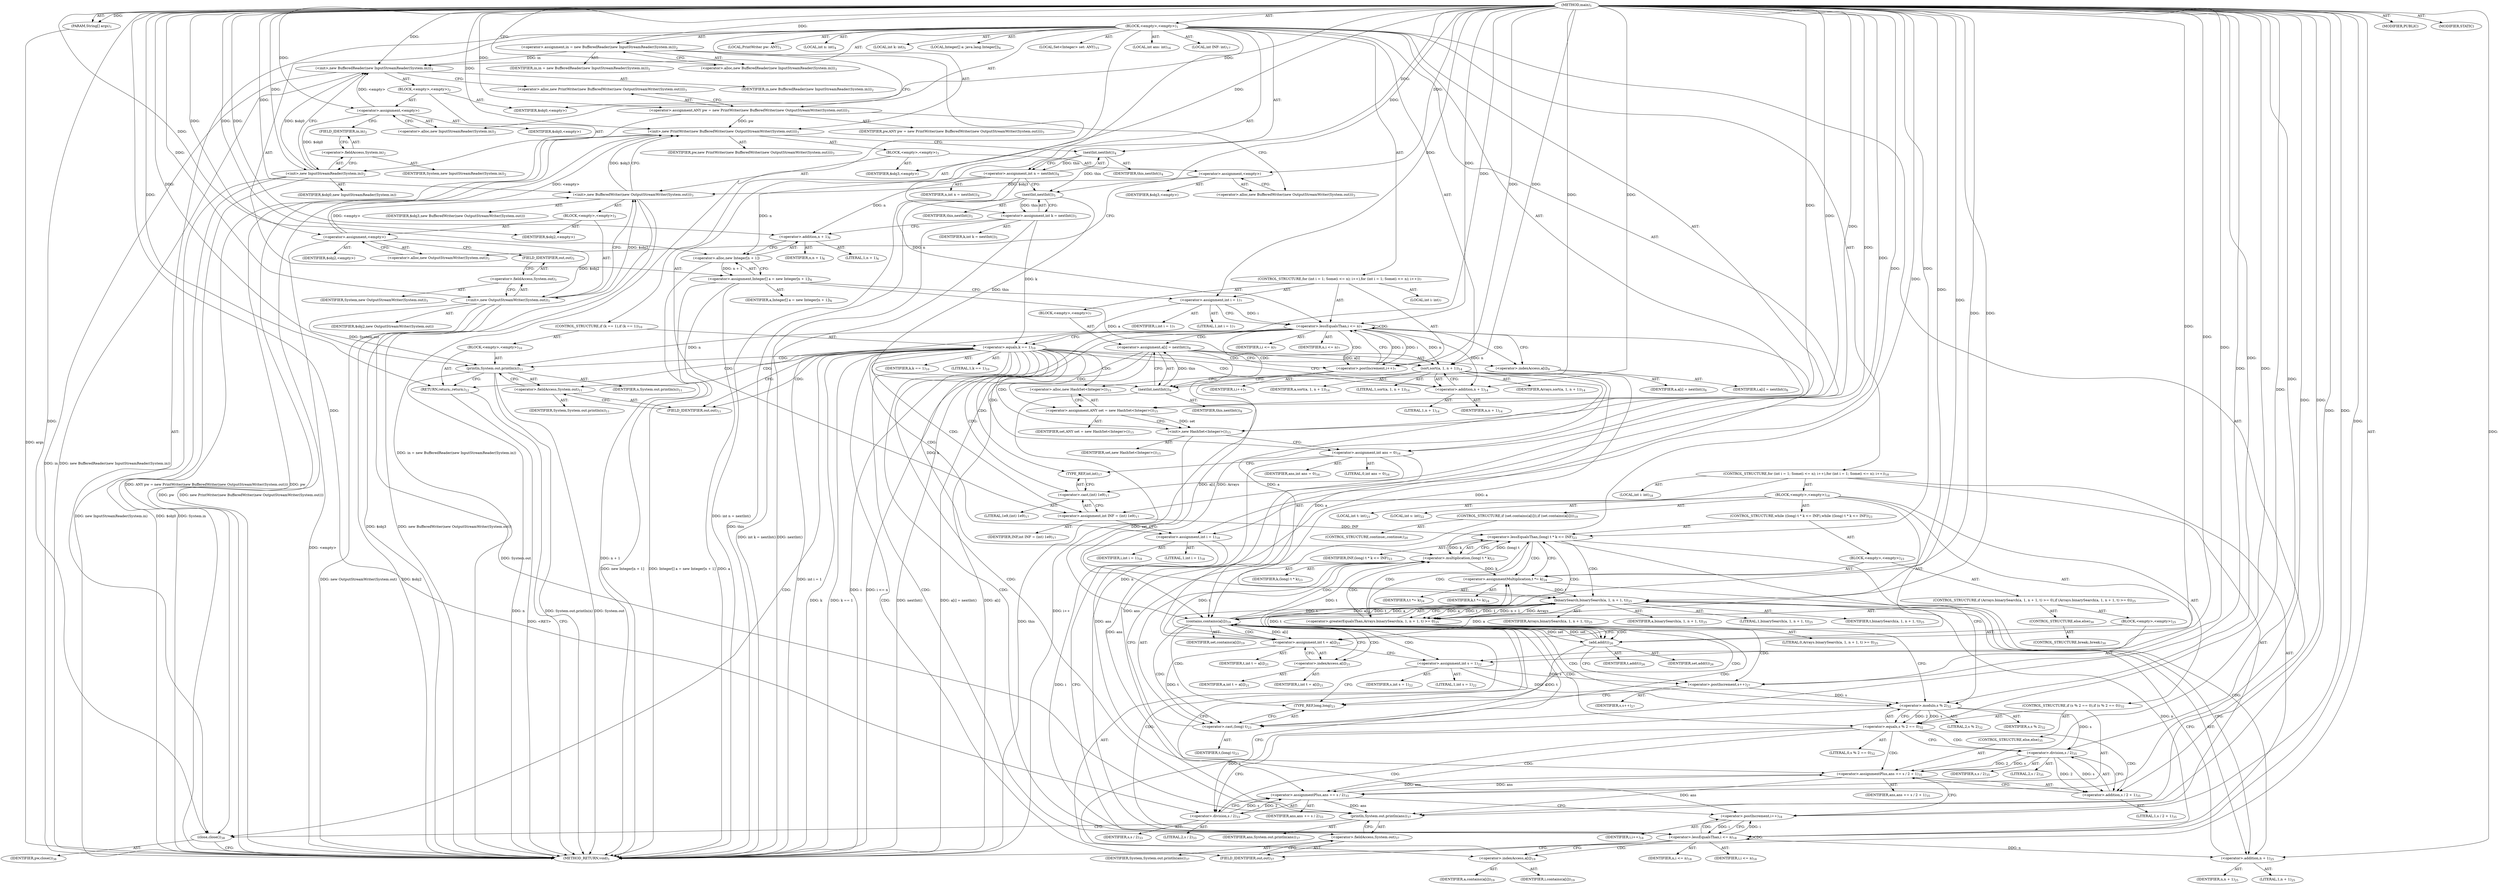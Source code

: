 digraph "main" {  
"21" [label = <(METHOD,main)<SUB>1</SUB>> ]
"22" [label = <(PARAM,String[] args)<SUB>1</SUB>> ]
"23" [label = <(BLOCK,&lt;empty&gt;,&lt;empty&gt;)<SUB>1</SUB>> ]
"24" [label = <(&lt;operator&gt;.assignment,in = new BufferedReader(new InputStreamReader(System.in)))<SUB>2</SUB>> ]
"25" [label = <(IDENTIFIER,in,in = new BufferedReader(new InputStreamReader(System.in)))<SUB>2</SUB>> ]
"26" [label = <(&lt;operator&gt;.alloc,new BufferedReader(new InputStreamReader(System.in)))<SUB>2</SUB>> ]
"27" [label = <(&lt;init&gt;,new BufferedReader(new InputStreamReader(System.in)))<SUB>2</SUB>> ]
"28" [label = <(IDENTIFIER,in,new BufferedReader(new InputStreamReader(System.in)))<SUB>2</SUB>> ]
"29" [label = <(BLOCK,&lt;empty&gt;,&lt;empty&gt;)<SUB>2</SUB>> ]
"30" [label = <(&lt;operator&gt;.assignment,&lt;empty&gt;)> ]
"31" [label = <(IDENTIFIER,$obj0,&lt;empty&gt;)> ]
"32" [label = <(&lt;operator&gt;.alloc,new InputStreamReader(System.in))<SUB>2</SUB>> ]
"33" [label = <(&lt;init&gt;,new InputStreamReader(System.in))<SUB>2</SUB>> ]
"34" [label = <(IDENTIFIER,$obj0,new InputStreamReader(System.in))> ]
"35" [label = <(&lt;operator&gt;.fieldAccess,System.in)<SUB>2</SUB>> ]
"36" [label = <(IDENTIFIER,System,new InputStreamReader(System.in))<SUB>2</SUB>> ]
"37" [label = <(FIELD_IDENTIFIER,in,in)<SUB>2</SUB>> ]
"38" [label = <(IDENTIFIER,$obj0,&lt;empty&gt;)> ]
"4" [label = <(LOCAL,PrintWriter pw: ANY)<SUB>3</SUB>> ]
"39" [label = <(&lt;operator&gt;.assignment,ANY pw = new PrintWriter(new BufferedWriter(new OutputStreamWriter(System.out))))<SUB>3</SUB>> ]
"40" [label = <(IDENTIFIER,pw,ANY pw = new PrintWriter(new BufferedWriter(new OutputStreamWriter(System.out))))<SUB>3</SUB>> ]
"41" [label = <(&lt;operator&gt;.alloc,new PrintWriter(new BufferedWriter(new OutputStreamWriter(System.out))))<SUB>3</SUB>> ]
"42" [label = <(&lt;init&gt;,new PrintWriter(new BufferedWriter(new OutputStreamWriter(System.out))))<SUB>3</SUB>> ]
"3" [label = <(IDENTIFIER,pw,new PrintWriter(new BufferedWriter(new OutputStreamWriter(System.out))))<SUB>3</SUB>> ]
"43" [label = <(BLOCK,&lt;empty&gt;,&lt;empty&gt;)<SUB>3</SUB>> ]
"44" [label = <(&lt;operator&gt;.assignment,&lt;empty&gt;)> ]
"45" [label = <(IDENTIFIER,$obj3,&lt;empty&gt;)> ]
"46" [label = <(&lt;operator&gt;.alloc,new BufferedWriter(new OutputStreamWriter(System.out)))<SUB>3</SUB>> ]
"47" [label = <(&lt;init&gt;,new BufferedWriter(new OutputStreamWriter(System.out)))<SUB>3</SUB>> ]
"48" [label = <(IDENTIFIER,$obj3,new BufferedWriter(new OutputStreamWriter(System.out)))> ]
"49" [label = <(BLOCK,&lt;empty&gt;,&lt;empty&gt;)<SUB>3</SUB>> ]
"50" [label = <(&lt;operator&gt;.assignment,&lt;empty&gt;)> ]
"51" [label = <(IDENTIFIER,$obj2,&lt;empty&gt;)> ]
"52" [label = <(&lt;operator&gt;.alloc,new OutputStreamWriter(System.out))<SUB>3</SUB>> ]
"53" [label = <(&lt;init&gt;,new OutputStreamWriter(System.out))<SUB>3</SUB>> ]
"54" [label = <(IDENTIFIER,$obj2,new OutputStreamWriter(System.out))> ]
"55" [label = <(&lt;operator&gt;.fieldAccess,System.out)<SUB>3</SUB>> ]
"56" [label = <(IDENTIFIER,System,new OutputStreamWriter(System.out))<SUB>3</SUB>> ]
"57" [label = <(FIELD_IDENTIFIER,out,out)<SUB>3</SUB>> ]
"58" [label = <(IDENTIFIER,$obj2,&lt;empty&gt;)> ]
"59" [label = <(IDENTIFIER,$obj3,&lt;empty&gt;)> ]
"60" [label = <(LOCAL,int n: int)<SUB>4</SUB>> ]
"61" [label = <(&lt;operator&gt;.assignment,int n = nextInt())<SUB>4</SUB>> ]
"62" [label = <(IDENTIFIER,n,int n = nextInt())<SUB>4</SUB>> ]
"63" [label = <(nextInt,nextInt())<SUB>4</SUB>> ]
"64" [label = <(IDENTIFIER,this,nextInt())<SUB>4</SUB>> ]
"65" [label = <(LOCAL,int k: int)<SUB>5</SUB>> ]
"66" [label = <(&lt;operator&gt;.assignment,int k = nextInt())<SUB>5</SUB>> ]
"67" [label = <(IDENTIFIER,k,int k = nextInt())<SUB>5</SUB>> ]
"68" [label = <(nextInt,nextInt())<SUB>5</SUB>> ]
"69" [label = <(IDENTIFIER,this,nextInt())<SUB>5</SUB>> ]
"70" [label = <(LOCAL,Integer[] a: java.lang.Integer[])<SUB>6</SUB>> ]
"71" [label = <(&lt;operator&gt;.assignment,Integer[] a = new Integer[n + 1])<SUB>6</SUB>> ]
"72" [label = <(IDENTIFIER,a,Integer[] a = new Integer[n + 1])<SUB>6</SUB>> ]
"73" [label = <(&lt;operator&gt;.alloc,new Integer[n + 1])> ]
"74" [label = <(&lt;operator&gt;.addition,n + 1)<SUB>6</SUB>> ]
"75" [label = <(IDENTIFIER,n,n + 1)<SUB>6</SUB>> ]
"76" [label = <(LITERAL,1,n + 1)<SUB>6</SUB>> ]
"77" [label = <(CONTROL_STRUCTURE,for (int i = 1; Some(i &lt;= n); i++),for (int i = 1; Some(i &lt;= n); i++))<SUB>7</SUB>> ]
"78" [label = <(LOCAL,int i: int)<SUB>7</SUB>> ]
"79" [label = <(&lt;operator&gt;.assignment,int i = 1)<SUB>7</SUB>> ]
"80" [label = <(IDENTIFIER,i,int i = 1)<SUB>7</SUB>> ]
"81" [label = <(LITERAL,1,int i = 1)<SUB>7</SUB>> ]
"82" [label = <(&lt;operator&gt;.lessEqualsThan,i &lt;= n)<SUB>7</SUB>> ]
"83" [label = <(IDENTIFIER,i,i &lt;= n)<SUB>7</SUB>> ]
"84" [label = <(IDENTIFIER,n,i &lt;= n)<SUB>7</SUB>> ]
"85" [label = <(&lt;operator&gt;.postIncrement,i++)<SUB>7</SUB>> ]
"86" [label = <(IDENTIFIER,i,i++)<SUB>7</SUB>> ]
"87" [label = <(BLOCK,&lt;empty&gt;,&lt;empty&gt;)<SUB>7</SUB>> ]
"88" [label = <(&lt;operator&gt;.assignment,a[i] = nextInt())<SUB>8</SUB>> ]
"89" [label = <(&lt;operator&gt;.indexAccess,a[i])<SUB>8</SUB>> ]
"90" [label = <(IDENTIFIER,a,a[i] = nextInt())<SUB>8</SUB>> ]
"91" [label = <(IDENTIFIER,i,a[i] = nextInt())<SUB>8</SUB>> ]
"92" [label = <(nextInt,nextInt())<SUB>8</SUB>> ]
"93" [label = <(IDENTIFIER,this,nextInt())<SUB>8</SUB>> ]
"94" [label = <(CONTROL_STRUCTURE,if (k == 1),if (k == 1))<SUB>10</SUB>> ]
"95" [label = <(&lt;operator&gt;.equals,k == 1)<SUB>10</SUB>> ]
"96" [label = <(IDENTIFIER,k,k == 1)<SUB>10</SUB>> ]
"97" [label = <(LITERAL,1,k == 1)<SUB>10</SUB>> ]
"98" [label = <(BLOCK,&lt;empty&gt;,&lt;empty&gt;)<SUB>10</SUB>> ]
"99" [label = <(println,System.out.println(n))<SUB>11</SUB>> ]
"100" [label = <(&lt;operator&gt;.fieldAccess,System.out)<SUB>11</SUB>> ]
"101" [label = <(IDENTIFIER,System,System.out.println(n))<SUB>11</SUB>> ]
"102" [label = <(FIELD_IDENTIFIER,out,out)<SUB>11</SUB>> ]
"103" [label = <(IDENTIFIER,n,System.out.println(n))<SUB>11</SUB>> ]
"104" [label = <(RETURN,return;,return;)<SUB>12</SUB>> ]
"105" [label = <(sort,sort(a, 1, n + 1))<SUB>14</SUB>> ]
"106" [label = <(IDENTIFIER,Arrays,sort(a, 1, n + 1))<SUB>14</SUB>> ]
"107" [label = <(IDENTIFIER,a,sort(a, 1, n + 1))<SUB>14</SUB>> ]
"108" [label = <(LITERAL,1,sort(a, 1, n + 1))<SUB>14</SUB>> ]
"109" [label = <(&lt;operator&gt;.addition,n + 1)<SUB>14</SUB>> ]
"110" [label = <(IDENTIFIER,n,n + 1)<SUB>14</SUB>> ]
"111" [label = <(LITERAL,1,n + 1)<SUB>14</SUB>> ]
"6" [label = <(LOCAL,Set&lt;Integer&gt; set: ANY)<SUB>15</SUB>> ]
"112" [label = <(&lt;operator&gt;.assignment,ANY set = new HashSet&lt;Integer&gt;())<SUB>15</SUB>> ]
"113" [label = <(IDENTIFIER,set,ANY set = new HashSet&lt;Integer&gt;())<SUB>15</SUB>> ]
"114" [label = <(&lt;operator&gt;.alloc,new HashSet&lt;Integer&gt;())<SUB>15</SUB>> ]
"115" [label = <(&lt;init&gt;,new HashSet&lt;Integer&gt;())<SUB>15</SUB>> ]
"5" [label = <(IDENTIFIER,set,new HashSet&lt;Integer&gt;())<SUB>15</SUB>> ]
"116" [label = <(LOCAL,int ans: int)<SUB>16</SUB>> ]
"117" [label = <(&lt;operator&gt;.assignment,int ans = 0)<SUB>16</SUB>> ]
"118" [label = <(IDENTIFIER,ans,int ans = 0)<SUB>16</SUB>> ]
"119" [label = <(LITERAL,0,int ans = 0)<SUB>16</SUB>> ]
"120" [label = <(LOCAL,int INF: int)<SUB>17</SUB>> ]
"121" [label = <(&lt;operator&gt;.assignment,int INF = (int) 1e9)<SUB>17</SUB>> ]
"122" [label = <(IDENTIFIER,INF,int INF = (int) 1e9)<SUB>17</SUB>> ]
"123" [label = <(&lt;operator&gt;.cast,(int) 1e9)<SUB>17</SUB>> ]
"124" [label = <(TYPE_REF,int,int)<SUB>17</SUB>> ]
"125" [label = <(LITERAL,1e9,(int) 1e9)<SUB>17</SUB>> ]
"126" [label = <(CONTROL_STRUCTURE,for (int i = 1; Some(i &lt;= n); i++),for (int i = 1; Some(i &lt;= n); i++))<SUB>18</SUB>> ]
"127" [label = <(LOCAL,int i: int)<SUB>18</SUB>> ]
"128" [label = <(&lt;operator&gt;.assignment,int i = 1)<SUB>18</SUB>> ]
"129" [label = <(IDENTIFIER,i,int i = 1)<SUB>18</SUB>> ]
"130" [label = <(LITERAL,1,int i = 1)<SUB>18</SUB>> ]
"131" [label = <(&lt;operator&gt;.lessEqualsThan,i &lt;= n)<SUB>18</SUB>> ]
"132" [label = <(IDENTIFIER,i,i &lt;= n)<SUB>18</SUB>> ]
"133" [label = <(IDENTIFIER,n,i &lt;= n)<SUB>18</SUB>> ]
"134" [label = <(&lt;operator&gt;.postIncrement,i++)<SUB>18</SUB>> ]
"135" [label = <(IDENTIFIER,i,i++)<SUB>18</SUB>> ]
"136" [label = <(BLOCK,&lt;empty&gt;,&lt;empty&gt;)<SUB>18</SUB>> ]
"137" [label = <(CONTROL_STRUCTURE,if (set.contains(a[i])),if (set.contains(a[i])))<SUB>19</SUB>> ]
"138" [label = <(contains,contains(a[i]))<SUB>19</SUB>> ]
"139" [label = <(IDENTIFIER,set,contains(a[i]))<SUB>19</SUB>> ]
"140" [label = <(&lt;operator&gt;.indexAccess,a[i])<SUB>19</SUB>> ]
"141" [label = <(IDENTIFIER,a,contains(a[i]))<SUB>19</SUB>> ]
"142" [label = <(IDENTIFIER,i,contains(a[i]))<SUB>19</SUB>> ]
"143" [label = <(CONTROL_STRUCTURE,continue;,continue;)<SUB>20</SUB>> ]
"144" [label = <(LOCAL,int t: int)<SUB>21</SUB>> ]
"145" [label = <(&lt;operator&gt;.assignment,int t = a[i])<SUB>21</SUB>> ]
"146" [label = <(IDENTIFIER,t,int t = a[i])<SUB>21</SUB>> ]
"147" [label = <(&lt;operator&gt;.indexAccess,a[i])<SUB>21</SUB>> ]
"148" [label = <(IDENTIFIER,a,int t = a[i])<SUB>21</SUB>> ]
"149" [label = <(IDENTIFIER,i,int t = a[i])<SUB>21</SUB>> ]
"150" [label = <(LOCAL,int s: int)<SUB>22</SUB>> ]
"151" [label = <(&lt;operator&gt;.assignment,int s = 1)<SUB>22</SUB>> ]
"152" [label = <(IDENTIFIER,s,int s = 1)<SUB>22</SUB>> ]
"153" [label = <(LITERAL,1,int s = 1)<SUB>22</SUB>> ]
"154" [label = <(CONTROL_STRUCTURE,while ((long) t * k &lt;= INF),while ((long) t * k &lt;= INF))<SUB>23</SUB>> ]
"155" [label = <(&lt;operator&gt;.lessEqualsThan,(long) t * k &lt;= INF)<SUB>23</SUB>> ]
"156" [label = <(&lt;operator&gt;.multiplication,(long) t * k)<SUB>23</SUB>> ]
"157" [label = <(&lt;operator&gt;.cast,(long) t)<SUB>23</SUB>> ]
"158" [label = <(TYPE_REF,long,long)<SUB>23</SUB>> ]
"159" [label = <(IDENTIFIER,t,(long) t)<SUB>23</SUB>> ]
"160" [label = <(IDENTIFIER,k,(long) t * k)<SUB>23</SUB>> ]
"161" [label = <(IDENTIFIER,INF,(long) t * k &lt;= INF)<SUB>23</SUB>> ]
"162" [label = <(BLOCK,&lt;empty&gt;,&lt;empty&gt;)<SUB>23</SUB>> ]
"163" [label = <(&lt;operator&gt;.assignmentMultiplication,t *= k)<SUB>24</SUB>> ]
"164" [label = <(IDENTIFIER,t,t *= k)<SUB>24</SUB>> ]
"165" [label = <(IDENTIFIER,k,t *= k)<SUB>24</SUB>> ]
"166" [label = <(CONTROL_STRUCTURE,if (Arrays.binarySearch(a, 1, n + 1, t) &gt;= 0),if (Arrays.binarySearch(a, 1, n + 1, t) &gt;= 0))<SUB>25</SUB>> ]
"167" [label = <(&lt;operator&gt;.greaterEqualsThan,Arrays.binarySearch(a, 1, n + 1, t) &gt;= 0)<SUB>25</SUB>> ]
"168" [label = <(binarySearch,binarySearch(a, 1, n + 1, t))<SUB>25</SUB>> ]
"169" [label = <(IDENTIFIER,Arrays,binarySearch(a, 1, n + 1, t))<SUB>25</SUB>> ]
"170" [label = <(IDENTIFIER,a,binarySearch(a, 1, n + 1, t))<SUB>25</SUB>> ]
"171" [label = <(LITERAL,1,binarySearch(a, 1, n + 1, t))<SUB>25</SUB>> ]
"172" [label = <(&lt;operator&gt;.addition,n + 1)<SUB>25</SUB>> ]
"173" [label = <(IDENTIFIER,n,n + 1)<SUB>25</SUB>> ]
"174" [label = <(LITERAL,1,n + 1)<SUB>25</SUB>> ]
"175" [label = <(IDENTIFIER,t,binarySearch(a, 1, n + 1, t))<SUB>25</SUB>> ]
"176" [label = <(LITERAL,0,Arrays.binarySearch(a, 1, n + 1, t) &gt;= 0)<SUB>25</SUB>> ]
"177" [label = <(BLOCK,&lt;empty&gt;,&lt;empty&gt;)<SUB>25</SUB>> ]
"178" [label = <(add,add(t))<SUB>26</SUB>> ]
"179" [label = <(IDENTIFIER,set,add(t))<SUB>26</SUB>> ]
"180" [label = <(IDENTIFIER,t,add(t))<SUB>26</SUB>> ]
"181" [label = <(&lt;operator&gt;.postIncrement,s++)<SUB>27</SUB>> ]
"182" [label = <(IDENTIFIER,s,s++)<SUB>27</SUB>> ]
"183" [label = <(CONTROL_STRUCTURE,else,else)<SUB>30</SUB>> ]
"184" [label = <(CONTROL_STRUCTURE,break;,break;)<SUB>30</SUB>> ]
"185" [label = <(CONTROL_STRUCTURE,if (s % 2 == 0),if (s % 2 == 0))<SUB>32</SUB>> ]
"186" [label = <(&lt;operator&gt;.equals,s % 2 == 0)<SUB>32</SUB>> ]
"187" [label = <(&lt;operator&gt;.modulo,s % 2)<SUB>32</SUB>> ]
"188" [label = <(IDENTIFIER,s,s % 2)<SUB>32</SUB>> ]
"189" [label = <(LITERAL,2,s % 2)<SUB>32</SUB>> ]
"190" [label = <(LITERAL,0,s % 2 == 0)<SUB>32</SUB>> ]
"191" [label = <(&lt;operator&gt;.assignmentPlus,ans += s / 2)<SUB>33</SUB>> ]
"192" [label = <(IDENTIFIER,ans,ans += s / 2)<SUB>33</SUB>> ]
"193" [label = <(&lt;operator&gt;.division,s / 2)<SUB>33</SUB>> ]
"194" [label = <(IDENTIFIER,s,s / 2)<SUB>33</SUB>> ]
"195" [label = <(LITERAL,2,s / 2)<SUB>33</SUB>> ]
"196" [label = <(CONTROL_STRUCTURE,else,else)<SUB>35</SUB>> ]
"197" [label = <(&lt;operator&gt;.assignmentPlus,ans += s / 2 + 1)<SUB>35</SUB>> ]
"198" [label = <(IDENTIFIER,ans,ans += s / 2 + 1)<SUB>35</SUB>> ]
"199" [label = <(&lt;operator&gt;.addition,s / 2 + 1)<SUB>35</SUB>> ]
"200" [label = <(&lt;operator&gt;.division,s / 2)<SUB>35</SUB>> ]
"201" [label = <(IDENTIFIER,s,s / 2)<SUB>35</SUB>> ]
"202" [label = <(LITERAL,2,s / 2)<SUB>35</SUB>> ]
"203" [label = <(LITERAL,1,s / 2 + 1)<SUB>35</SUB>> ]
"204" [label = <(println,System.out.println(ans))<SUB>37</SUB>> ]
"205" [label = <(&lt;operator&gt;.fieldAccess,System.out)<SUB>37</SUB>> ]
"206" [label = <(IDENTIFIER,System,System.out.println(ans))<SUB>37</SUB>> ]
"207" [label = <(FIELD_IDENTIFIER,out,out)<SUB>37</SUB>> ]
"208" [label = <(IDENTIFIER,ans,System.out.println(ans))<SUB>37</SUB>> ]
"209" [label = <(close,close())<SUB>38</SUB>> ]
"210" [label = <(IDENTIFIER,pw,close())<SUB>38</SUB>> ]
"211" [label = <(MODIFIER,PUBLIC)> ]
"212" [label = <(MODIFIER,STATIC)> ]
"213" [label = <(METHOD_RETURN,void)<SUB>1</SUB>> ]
  "21" -> "22"  [ label = "AST: "] 
  "21" -> "23"  [ label = "AST: "] 
  "21" -> "211"  [ label = "AST: "] 
  "21" -> "212"  [ label = "AST: "] 
  "21" -> "213"  [ label = "AST: "] 
  "23" -> "24"  [ label = "AST: "] 
  "23" -> "27"  [ label = "AST: "] 
  "23" -> "4"  [ label = "AST: "] 
  "23" -> "39"  [ label = "AST: "] 
  "23" -> "42"  [ label = "AST: "] 
  "23" -> "60"  [ label = "AST: "] 
  "23" -> "61"  [ label = "AST: "] 
  "23" -> "65"  [ label = "AST: "] 
  "23" -> "66"  [ label = "AST: "] 
  "23" -> "70"  [ label = "AST: "] 
  "23" -> "71"  [ label = "AST: "] 
  "23" -> "77"  [ label = "AST: "] 
  "23" -> "94"  [ label = "AST: "] 
  "23" -> "105"  [ label = "AST: "] 
  "23" -> "6"  [ label = "AST: "] 
  "23" -> "112"  [ label = "AST: "] 
  "23" -> "115"  [ label = "AST: "] 
  "23" -> "116"  [ label = "AST: "] 
  "23" -> "117"  [ label = "AST: "] 
  "23" -> "120"  [ label = "AST: "] 
  "23" -> "121"  [ label = "AST: "] 
  "23" -> "126"  [ label = "AST: "] 
  "23" -> "204"  [ label = "AST: "] 
  "23" -> "209"  [ label = "AST: "] 
  "24" -> "25"  [ label = "AST: "] 
  "24" -> "26"  [ label = "AST: "] 
  "27" -> "28"  [ label = "AST: "] 
  "27" -> "29"  [ label = "AST: "] 
  "29" -> "30"  [ label = "AST: "] 
  "29" -> "33"  [ label = "AST: "] 
  "29" -> "38"  [ label = "AST: "] 
  "30" -> "31"  [ label = "AST: "] 
  "30" -> "32"  [ label = "AST: "] 
  "33" -> "34"  [ label = "AST: "] 
  "33" -> "35"  [ label = "AST: "] 
  "35" -> "36"  [ label = "AST: "] 
  "35" -> "37"  [ label = "AST: "] 
  "39" -> "40"  [ label = "AST: "] 
  "39" -> "41"  [ label = "AST: "] 
  "42" -> "3"  [ label = "AST: "] 
  "42" -> "43"  [ label = "AST: "] 
  "43" -> "44"  [ label = "AST: "] 
  "43" -> "47"  [ label = "AST: "] 
  "43" -> "59"  [ label = "AST: "] 
  "44" -> "45"  [ label = "AST: "] 
  "44" -> "46"  [ label = "AST: "] 
  "47" -> "48"  [ label = "AST: "] 
  "47" -> "49"  [ label = "AST: "] 
  "49" -> "50"  [ label = "AST: "] 
  "49" -> "53"  [ label = "AST: "] 
  "49" -> "58"  [ label = "AST: "] 
  "50" -> "51"  [ label = "AST: "] 
  "50" -> "52"  [ label = "AST: "] 
  "53" -> "54"  [ label = "AST: "] 
  "53" -> "55"  [ label = "AST: "] 
  "55" -> "56"  [ label = "AST: "] 
  "55" -> "57"  [ label = "AST: "] 
  "61" -> "62"  [ label = "AST: "] 
  "61" -> "63"  [ label = "AST: "] 
  "63" -> "64"  [ label = "AST: "] 
  "66" -> "67"  [ label = "AST: "] 
  "66" -> "68"  [ label = "AST: "] 
  "68" -> "69"  [ label = "AST: "] 
  "71" -> "72"  [ label = "AST: "] 
  "71" -> "73"  [ label = "AST: "] 
  "73" -> "74"  [ label = "AST: "] 
  "74" -> "75"  [ label = "AST: "] 
  "74" -> "76"  [ label = "AST: "] 
  "77" -> "78"  [ label = "AST: "] 
  "77" -> "79"  [ label = "AST: "] 
  "77" -> "82"  [ label = "AST: "] 
  "77" -> "85"  [ label = "AST: "] 
  "77" -> "87"  [ label = "AST: "] 
  "79" -> "80"  [ label = "AST: "] 
  "79" -> "81"  [ label = "AST: "] 
  "82" -> "83"  [ label = "AST: "] 
  "82" -> "84"  [ label = "AST: "] 
  "85" -> "86"  [ label = "AST: "] 
  "87" -> "88"  [ label = "AST: "] 
  "88" -> "89"  [ label = "AST: "] 
  "88" -> "92"  [ label = "AST: "] 
  "89" -> "90"  [ label = "AST: "] 
  "89" -> "91"  [ label = "AST: "] 
  "92" -> "93"  [ label = "AST: "] 
  "94" -> "95"  [ label = "AST: "] 
  "94" -> "98"  [ label = "AST: "] 
  "95" -> "96"  [ label = "AST: "] 
  "95" -> "97"  [ label = "AST: "] 
  "98" -> "99"  [ label = "AST: "] 
  "98" -> "104"  [ label = "AST: "] 
  "99" -> "100"  [ label = "AST: "] 
  "99" -> "103"  [ label = "AST: "] 
  "100" -> "101"  [ label = "AST: "] 
  "100" -> "102"  [ label = "AST: "] 
  "105" -> "106"  [ label = "AST: "] 
  "105" -> "107"  [ label = "AST: "] 
  "105" -> "108"  [ label = "AST: "] 
  "105" -> "109"  [ label = "AST: "] 
  "109" -> "110"  [ label = "AST: "] 
  "109" -> "111"  [ label = "AST: "] 
  "112" -> "113"  [ label = "AST: "] 
  "112" -> "114"  [ label = "AST: "] 
  "115" -> "5"  [ label = "AST: "] 
  "117" -> "118"  [ label = "AST: "] 
  "117" -> "119"  [ label = "AST: "] 
  "121" -> "122"  [ label = "AST: "] 
  "121" -> "123"  [ label = "AST: "] 
  "123" -> "124"  [ label = "AST: "] 
  "123" -> "125"  [ label = "AST: "] 
  "126" -> "127"  [ label = "AST: "] 
  "126" -> "128"  [ label = "AST: "] 
  "126" -> "131"  [ label = "AST: "] 
  "126" -> "134"  [ label = "AST: "] 
  "126" -> "136"  [ label = "AST: "] 
  "128" -> "129"  [ label = "AST: "] 
  "128" -> "130"  [ label = "AST: "] 
  "131" -> "132"  [ label = "AST: "] 
  "131" -> "133"  [ label = "AST: "] 
  "134" -> "135"  [ label = "AST: "] 
  "136" -> "137"  [ label = "AST: "] 
  "136" -> "144"  [ label = "AST: "] 
  "136" -> "145"  [ label = "AST: "] 
  "136" -> "150"  [ label = "AST: "] 
  "136" -> "151"  [ label = "AST: "] 
  "136" -> "154"  [ label = "AST: "] 
  "136" -> "185"  [ label = "AST: "] 
  "137" -> "138"  [ label = "AST: "] 
  "137" -> "143"  [ label = "AST: "] 
  "138" -> "139"  [ label = "AST: "] 
  "138" -> "140"  [ label = "AST: "] 
  "140" -> "141"  [ label = "AST: "] 
  "140" -> "142"  [ label = "AST: "] 
  "145" -> "146"  [ label = "AST: "] 
  "145" -> "147"  [ label = "AST: "] 
  "147" -> "148"  [ label = "AST: "] 
  "147" -> "149"  [ label = "AST: "] 
  "151" -> "152"  [ label = "AST: "] 
  "151" -> "153"  [ label = "AST: "] 
  "154" -> "155"  [ label = "AST: "] 
  "154" -> "162"  [ label = "AST: "] 
  "155" -> "156"  [ label = "AST: "] 
  "155" -> "161"  [ label = "AST: "] 
  "156" -> "157"  [ label = "AST: "] 
  "156" -> "160"  [ label = "AST: "] 
  "157" -> "158"  [ label = "AST: "] 
  "157" -> "159"  [ label = "AST: "] 
  "162" -> "163"  [ label = "AST: "] 
  "162" -> "166"  [ label = "AST: "] 
  "163" -> "164"  [ label = "AST: "] 
  "163" -> "165"  [ label = "AST: "] 
  "166" -> "167"  [ label = "AST: "] 
  "166" -> "177"  [ label = "AST: "] 
  "166" -> "183"  [ label = "AST: "] 
  "167" -> "168"  [ label = "AST: "] 
  "167" -> "176"  [ label = "AST: "] 
  "168" -> "169"  [ label = "AST: "] 
  "168" -> "170"  [ label = "AST: "] 
  "168" -> "171"  [ label = "AST: "] 
  "168" -> "172"  [ label = "AST: "] 
  "168" -> "175"  [ label = "AST: "] 
  "172" -> "173"  [ label = "AST: "] 
  "172" -> "174"  [ label = "AST: "] 
  "177" -> "178"  [ label = "AST: "] 
  "177" -> "181"  [ label = "AST: "] 
  "178" -> "179"  [ label = "AST: "] 
  "178" -> "180"  [ label = "AST: "] 
  "181" -> "182"  [ label = "AST: "] 
  "183" -> "184"  [ label = "AST: "] 
  "185" -> "186"  [ label = "AST: "] 
  "185" -> "191"  [ label = "AST: "] 
  "185" -> "196"  [ label = "AST: "] 
  "186" -> "187"  [ label = "AST: "] 
  "186" -> "190"  [ label = "AST: "] 
  "187" -> "188"  [ label = "AST: "] 
  "187" -> "189"  [ label = "AST: "] 
  "191" -> "192"  [ label = "AST: "] 
  "191" -> "193"  [ label = "AST: "] 
  "193" -> "194"  [ label = "AST: "] 
  "193" -> "195"  [ label = "AST: "] 
  "196" -> "197"  [ label = "AST: "] 
  "197" -> "198"  [ label = "AST: "] 
  "197" -> "199"  [ label = "AST: "] 
  "199" -> "200"  [ label = "AST: "] 
  "199" -> "203"  [ label = "AST: "] 
  "200" -> "201"  [ label = "AST: "] 
  "200" -> "202"  [ label = "AST: "] 
  "204" -> "205"  [ label = "AST: "] 
  "204" -> "208"  [ label = "AST: "] 
  "205" -> "206"  [ label = "AST: "] 
  "205" -> "207"  [ label = "AST: "] 
  "209" -> "210"  [ label = "AST: "] 
  "24" -> "32"  [ label = "CFG: "] 
  "27" -> "41"  [ label = "CFG: "] 
  "39" -> "46"  [ label = "CFG: "] 
  "42" -> "63"  [ label = "CFG: "] 
  "61" -> "68"  [ label = "CFG: "] 
  "66" -> "74"  [ label = "CFG: "] 
  "71" -> "79"  [ label = "CFG: "] 
  "105" -> "114"  [ label = "CFG: "] 
  "112" -> "115"  [ label = "CFG: "] 
  "115" -> "117"  [ label = "CFG: "] 
  "117" -> "124"  [ label = "CFG: "] 
  "121" -> "128"  [ label = "CFG: "] 
  "204" -> "209"  [ label = "CFG: "] 
  "209" -> "213"  [ label = "CFG: "] 
  "26" -> "24"  [ label = "CFG: "] 
  "41" -> "39"  [ label = "CFG: "] 
  "63" -> "61"  [ label = "CFG: "] 
  "68" -> "66"  [ label = "CFG: "] 
  "73" -> "71"  [ label = "CFG: "] 
  "79" -> "82"  [ label = "CFG: "] 
  "82" -> "89"  [ label = "CFG: "] 
  "82" -> "95"  [ label = "CFG: "] 
  "85" -> "82"  [ label = "CFG: "] 
  "95" -> "102"  [ label = "CFG: "] 
  "95" -> "109"  [ label = "CFG: "] 
  "109" -> "105"  [ label = "CFG: "] 
  "114" -> "112"  [ label = "CFG: "] 
  "123" -> "121"  [ label = "CFG: "] 
  "128" -> "131"  [ label = "CFG: "] 
  "131" -> "140"  [ label = "CFG: "] 
  "131" -> "207"  [ label = "CFG: "] 
  "134" -> "131"  [ label = "CFG: "] 
  "205" -> "204"  [ label = "CFG: "] 
  "30" -> "37"  [ label = "CFG: "] 
  "33" -> "27"  [ label = "CFG: "] 
  "44" -> "52"  [ label = "CFG: "] 
  "47" -> "42"  [ label = "CFG: "] 
  "74" -> "73"  [ label = "CFG: "] 
  "88" -> "85"  [ label = "CFG: "] 
  "99" -> "104"  [ label = "CFG: "] 
  "104" -> "213"  [ label = "CFG: "] 
  "124" -> "123"  [ label = "CFG: "] 
  "145" -> "151"  [ label = "CFG: "] 
  "151" -> "158"  [ label = "CFG: "] 
  "207" -> "205"  [ label = "CFG: "] 
  "32" -> "30"  [ label = "CFG: "] 
  "35" -> "33"  [ label = "CFG: "] 
  "46" -> "44"  [ label = "CFG: "] 
  "89" -> "92"  [ label = "CFG: "] 
  "92" -> "88"  [ label = "CFG: "] 
  "100" -> "99"  [ label = "CFG: "] 
  "138" -> "134"  [ label = "CFG: "] 
  "138" -> "147"  [ label = "CFG: "] 
  "147" -> "145"  [ label = "CFG: "] 
  "155" -> "163"  [ label = "CFG: "] 
  "155" -> "187"  [ label = "CFG: "] 
  "186" -> "193"  [ label = "CFG: "] 
  "186" -> "200"  [ label = "CFG: "] 
  "191" -> "134"  [ label = "CFG: "] 
  "37" -> "35"  [ label = "CFG: "] 
  "50" -> "57"  [ label = "CFG: "] 
  "53" -> "47"  [ label = "CFG: "] 
  "102" -> "100"  [ label = "CFG: "] 
  "140" -> "138"  [ label = "CFG: "] 
  "156" -> "155"  [ label = "CFG: "] 
  "163" -> "172"  [ label = "CFG: "] 
  "187" -> "186"  [ label = "CFG: "] 
  "193" -> "191"  [ label = "CFG: "] 
  "197" -> "134"  [ label = "CFG: "] 
  "52" -> "50"  [ label = "CFG: "] 
  "55" -> "53"  [ label = "CFG: "] 
  "157" -> "156"  [ label = "CFG: "] 
  "167" -> "178"  [ label = "CFG: "] 
  "167" -> "187"  [ label = "CFG: "] 
  "199" -> "197"  [ label = "CFG: "] 
  "57" -> "55"  [ label = "CFG: "] 
  "158" -> "157"  [ label = "CFG: "] 
  "168" -> "167"  [ label = "CFG: "] 
  "178" -> "181"  [ label = "CFG: "] 
  "181" -> "158"  [ label = "CFG: "] 
  "200" -> "199"  [ label = "CFG: "] 
  "172" -> "168"  [ label = "CFG: "] 
  "21" -> "26"  [ label = "CFG: "] 
  "104" -> "213"  [ label = "DDG: &lt;RET&gt;"] 
  "22" -> "213"  [ label = "DDG: args"] 
  "24" -> "213"  [ label = "DDG: in = new BufferedReader(new InputStreamReader(System.in))"] 
  "27" -> "213"  [ label = "DDG: in"] 
  "33" -> "213"  [ label = "DDG: $obj0"] 
  "33" -> "213"  [ label = "DDG: System.in"] 
  "33" -> "213"  [ label = "DDG: new InputStreamReader(System.in)"] 
  "27" -> "213"  [ label = "DDG: new BufferedReader(new InputStreamReader(System.in))"] 
  "39" -> "213"  [ label = "DDG: ANY pw = new PrintWriter(new BufferedWriter(new OutputStreamWriter(System.out)))"] 
  "42" -> "213"  [ label = "DDG: pw"] 
  "47" -> "213"  [ label = "DDG: $obj3"] 
  "50" -> "213"  [ label = "DDG: &lt;empty&gt;"] 
  "53" -> "213"  [ label = "DDG: $obj2"] 
  "53" -> "213"  [ label = "DDG: new OutputStreamWriter(System.out)"] 
  "47" -> "213"  [ label = "DDG: new BufferedWriter(new OutputStreamWriter(System.out))"] 
  "42" -> "213"  [ label = "DDG: new PrintWriter(new BufferedWriter(new OutputStreamWriter(System.out)))"] 
  "61" -> "213"  [ label = "DDG: int n = nextInt()"] 
  "68" -> "213"  [ label = "DDG: this"] 
  "66" -> "213"  [ label = "DDG: nextInt()"] 
  "66" -> "213"  [ label = "DDG: int k = nextInt()"] 
  "71" -> "213"  [ label = "DDG: a"] 
  "73" -> "213"  [ label = "DDG: n + 1"] 
  "71" -> "213"  [ label = "DDG: new Integer[n + 1]"] 
  "71" -> "213"  [ label = "DDG: Integer[] a = new Integer[n + 1]"] 
  "79" -> "213"  [ label = "DDG: int i = 1"] 
  "82" -> "213"  [ label = "DDG: i"] 
  "82" -> "213"  [ label = "DDG: i &lt;= n"] 
  "95" -> "213"  [ label = "DDG: k"] 
  "95" -> "213"  [ label = "DDG: k == 1"] 
  "99" -> "213"  [ label = "DDG: System.out"] 
  "99" -> "213"  [ label = "DDG: n"] 
  "99" -> "213"  [ label = "DDG: System.out.println(n)"] 
  "88" -> "213"  [ label = "DDG: a[i]"] 
  "92" -> "213"  [ label = "DDG: this"] 
  "88" -> "213"  [ label = "DDG: nextInt()"] 
  "88" -> "213"  [ label = "DDG: a[i] = nextInt()"] 
  "85" -> "213"  [ label = "DDG: i++"] 
  "21" -> "22"  [ label = "DDG: "] 
  "21" -> "24"  [ label = "DDG: "] 
  "21" -> "39"  [ label = "DDG: "] 
  "63" -> "61"  [ label = "DDG: this"] 
  "68" -> "66"  [ label = "DDG: this"] 
  "73" -> "71"  [ label = "DDG: n + 1"] 
  "21" -> "112"  [ label = "DDG: "] 
  "21" -> "117"  [ label = "DDG: "] 
  "21" -> "121"  [ label = "DDG: "] 
  "24" -> "27"  [ label = "DDG: in"] 
  "21" -> "27"  [ label = "DDG: "] 
  "30" -> "27"  [ label = "DDG: &lt;empty&gt;"] 
  "33" -> "27"  [ label = "DDG: $obj0"] 
  "39" -> "42"  [ label = "DDG: pw"] 
  "21" -> "42"  [ label = "DDG: "] 
  "50" -> "42"  [ label = "DDG: &lt;empty&gt;"] 
  "47" -> "42"  [ label = "DDG: $obj3"] 
  "21" -> "79"  [ label = "DDG: "] 
  "21" -> "105"  [ label = "DDG: "] 
  "71" -> "105"  [ label = "DDG: a"] 
  "88" -> "105"  [ label = "DDG: a[i]"] 
  "82" -> "105"  [ label = "DDG: n"] 
  "112" -> "115"  [ label = "DDG: set"] 
  "21" -> "115"  [ label = "DDG: "] 
  "21" -> "128"  [ label = "DDG: "] 
  "53" -> "204"  [ label = "DDG: System.out"] 
  "117" -> "204"  [ label = "DDG: ans"] 
  "197" -> "204"  [ label = "DDG: ans"] 
  "191" -> "204"  [ label = "DDG: ans"] 
  "21" -> "204"  [ label = "DDG: "] 
  "42" -> "209"  [ label = "DDG: pw"] 
  "21" -> "209"  [ label = "DDG: "] 
  "21" -> "30"  [ label = "DDG: "] 
  "21" -> "38"  [ label = "DDG: "] 
  "21" -> "44"  [ label = "DDG: "] 
  "21" -> "59"  [ label = "DDG: "] 
  "21" -> "63"  [ label = "DDG: "] 
  "63" -> "68"  [ label = "DDG: this"] 
  "21" -> "68"  [ label = "DDG: "] 
  "61" -> "73"  [ label = "DDG: n"] 
  "21" -> "73"  [ label = "DDG: "] 
  "79" -> "82"  [ label = "DDG: i"] 
  "85" -> "82"  [ label = "DDG: i"] 
  "21" -> "82"  [ label = "DDG: "] 
  "61" -> "82"  [ label = "DDG: n"] 
  "82" -> "85"  [ label = "DDG: i"] 
  "21" -> "85"  [ label = "DDG: "] 
  "92" -> "88"  [ label = "DDG: this"] 
  "66" -> "95"  [ label = "DDG: k"] 
  "21" -> "95"  [ label = "DDG: "] 
  "21" -> "104"  [ label = "DDG: "] 
  "82" -> "109"  [ label = "DDG: n"] 
  "21" -> "109"  [ label = "DDG: "] 
  "21" -> "123"  [ label = "DDG: "] 
  "128" -> "131"  [ label = "DDG: i"] 
  "134" -> "131"  [ label = "DDG: i"] 
  "21" -> "131"  [ label = "DDG: "] 
  "82" -> "131"  [ label = "DDG: n"] 
  "131" -> "134"  [ label = "DDG: i"] 
  "21" -> "134"  [ label = "DDG: "] 
  "105" -> "145"  [ label = "DDG: a"] 
  "138" -> "145"  [ label = "DDG: a[i]"] 
  "168" -> "145"  [ label = "DDG: a"] 
  "21" -> "151"  [ label = "DDG: "] 
  "30" -> "33"  [ label = "DDG: $obj0"] 
  "21" -> "33"  [ label = "DDG: "] 
  "44" -> "47"  [ label = "DDG: $obj3"] 
  "21" -> "47"  [ label = "DDG: "] 
  "50" -> "47"  [ label = "DDG: &lt;empty&gt;"] 
  "53" -> "47"  [ label = "DDG: $obj2"] 
  "61" -> "74"  [ label = "DDG: n"] 
  "21" -> "74"  [ label = "DDG: "] 
  "53" -> "99"  [ label = "DDG: System.out"] 
  "82" -> "99"  [ label = "DDG: n"] 
  "21" -> "99"  [ label = "DDG: "] 
  "193" -> "191"  [ label = "DDG: s"] 
  "193" -> "191"  [ label = "DDG: 2"] 
  "21" -> "50"  [ label = "DDG: "] 
  "21" -> "58"  [ label = "DDG: "] 
  "68" -> "92"  [ label = "DDG: this"] 
  "21" -> "92"  [ label = "DDG: "] 
  "115" -> "138"  [ label = "DDG: set"] 
  "178" -> "138"  [ label = "DDG: set"] 
  "21" -> "138"  [ label = "DDG: "] 
  "105" -> "138"  [ label = "DDG: a"] 
  "168" -> "138"  [ label = "DDG: a"] 
  "88" -> "138"  [ label = "DDG: a[i]"] 
  "156" -> "155"  [ label = "DDG: (long) t"] 
  "156" -> "155"  [ label = "DDG: k"] 
  "121" -> "155"  [ label = "DDG: INF"] 
  "21" -> "155"  [ label = "DDG: "] 
  "156" -> "163"  [ label = "DDG: k"] 
  "21" -> "163"  [ label = "DDG: "] 
  "187" -> "186"  [ label = "DDG: s"] 
  "187" -> "186"  [ label = "DDG: 2"] 
  "21" -> "186"  [ label = "DDG: "] 
  "117" -> "191"  [ label = "DDG: ans"] 
  "197" -> "191"  [ label = "DDG: ans"] 
  "21" -> "191"  [ label = "DDG: "] 
  "200" -> "197"  [ label = "DDG: s"] 
  "200" -> "197"  [ label = "DDG: 2"] 
  "21" -> "197"  [ label = "DDG: "] 
  "50" -> "53"  [ label = "DDG: $obj2"] 
  "21" -> "53"  [ label = "DDG: "] 
  "21" -> "156"  [ label = "DDG: "] 
  "145" -> "156"  [ label = "DDG: t"] 
  "178" -> "156"  [ label = "DDG: t"] 
  "95" -> "156"  [ label = "DDG: k"] 
  "145" -> "163"  [ label = "DDG: t"] 
  "178" -> "163"  [ label = "DDG: t"] 
  "151" -> "187"  [ label = "DDG: s"] 
  "181" -> "187"  [ label = "DDG: s"] 
  "21" -> "187"  [ label = "DDG: "] 
  "187" -> "193"  [ label = "DDG: s"] 
  "21" -> "193"  [ label = "DDG: "] 
  "117" -> "197"  [ label = "DDG: ans"] 
  "191" -> "197"  [ label = "DDG: ans"] 
  "21" -> "157"  [ label = "DDG: "] 
  "145" -> "157"  [ label = "DDG: t"] 
  "178" -> "157"  [ label = "DDG: t"] 
  "168" -> "167"  [ label = "DDG: a"] 
  "168" -> "167"  [ label = "DDG: Arrays"] 
  "168" -> "167"  [ label = "DDG: t"] 
  "168" -> "167"  [ label = "DDG: 1"] 
  "168" -> "167"  [ label = "DDG: n + 1"] 
  "21" -> "167"  [ label = "DDG: "] 
  "200" -> "199"  [ label = "DDG: s"] 
  "200" -> "199"  [ label = "DDG: 2"] 
  "21" -> "199"  [ label = "DDG: "] 
  "105" -> "168"  [ label = "DDG: Arrays"] 
  "21" -> "168"  [ label = "DDG: "] 
  "105" -> "168"  [ label = "DDG: a"] 
  "138" -> "168"  [ label = "DDG: a[i]"] 
  "131" -> "168"  [ label = "DDG: n"] 
  "163" -> "168"  [ label = "DDG: t"] 
  "138" -> "178"  [ label = "DDG: set"] 
  "21" -> "178"  [ label = "DDG: "] 
  "168" -> "178"  [ label = "DDG: t"] 
  "151" -> "181"  [ label = "DDG: s"] 
  "21" -> "181"  [ label = "DDG: "] 
  "187" -> "200"  [ label = "DDG: s"] 
  "21" -> "200"  [ label = "DDG: "] 
  "131" -> "172"  [ label = "DDG: n"] 
  "21" -> "172"  [ label = "DDG: "] 
  "82" -> "85"  [ label = "CDG: "] 
  "82" -> "92"  [ label = "CDG: "] 
  "82" -> "88"  [ label = "CDG: "] 
  "82" -> "89"  [ label = "CDG: "] 
  "82" -> "82"  [ label = "CDG: "] 
  "95" -> "115"  [ label = "CDG: "] 
  "95" -> "128"  [ label = "CDG: "] 
  "95" -> "102"  [ label = "CDG: "] 
  "95" -> "114"  [ label = "CDG: "] 
  "95" -> "131"  [ label = "CDG: "] 
  "95" -> "209"  [ label = "CDG: "] 
  "95" -> "104"  [ label = "CDG: "] 
  "95" -> "121"  [ label = "CDG: "] 
  "95" -> "204"  [ label = "CDG: "] 
  "95" -> "112"  [ label = "CDG: "] 
  "95" -> "207"  [ label = "CDG: "] 
  "95" -> "100"  [ label = "CDG: "] 
  "95" -> "205"  [ label = "CDG: "] 
  "95" -> "99"  [ label = "CDG: "] 
  "95" -> "123"  [ label = "CDG: "] 
  "95" -> "105"  [ label = "CDG: "] 
  "95" -> "117"  [ label = "CDG: "] 
  "95" -> "124"  [ label = "CDG: "] 
  "95" -> "109"  [ label = "CDG: "] 
  "131" -> "131"  [ label = "CDG: "] 
  "131" -> "134"  [ label = "CDG: "] 
  "131" -> "138"  [ label = "CDG: "] 
  "131" -> "140"  [ label = "CDG: "] 
  "138" -> "145"  [ label = "CDG: "] 
  "138" -> "151"  [ label = "CDG: "] 
  "138" -> "187"  [ label = "CDG: "] 
  "138" -> "155"  [ label = "CDG: "] 
  "138" -> "186"  [ label = "CDG: "] 
  "138" -> "158"  [ label = "CDG: "] 
  "138" -> "157"  [ label = "CDG: "] 
  "138" -> "147"  [ label = "CDG: "] 
  "138" -> "156"  [ label = "CDG: "] 
  "155" -> "167"  [ label = "CDG: "] 
  "155" -> "163"  [ label = "CDG: "] 
  "155" -> "168"  [ label = "CDG: "] 
  "155" -> "172"  [ label = "CDG: "] 
  "186" -> "197"  [ label = "CDG: "] 
  "186" -> "191"  [ label = "CDG: "] 
  "186" -> "193"  [ label = "CDG: "] 
  "186" -> "200"  [ label = "CDG: "] 
  "186" -> "199"  [ label = "CDG: "] 
  "167" -> "178"  [ label = "CDG: "] 
  "167" -> "181"  [ label = "CDG: "] 
  "167" -> "155"  [ label = "CDG: "] 
  "167" -> "158"  [ label = "CDG: "] 
  "167" -> "157"  [ label = "CDG: "] 
  "167" -> "156"  [ label = "CDG: "] 
}
